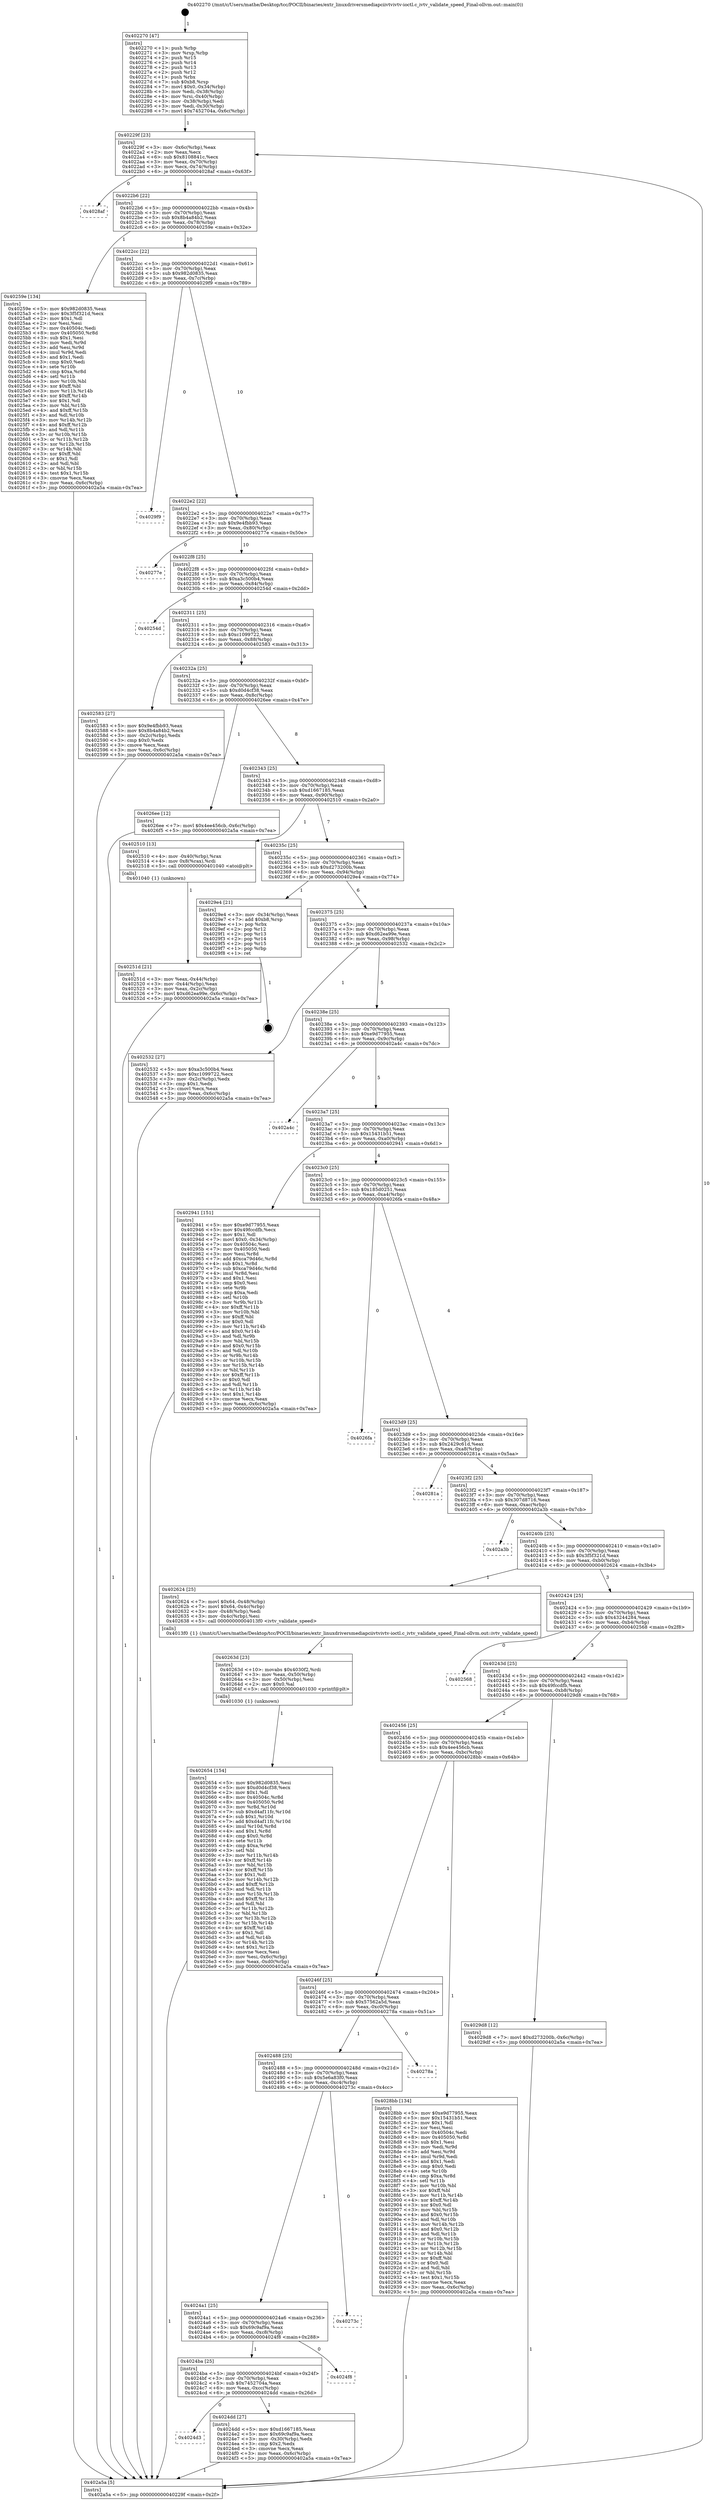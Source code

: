 digraph "0x402270" {
  label = "0x402270 (/mnt/c/Users/mathe/Desktop/tcc/POCII/binaries/extr_linuxdriversmediapciivtvivtv-ioctl.c_ivtv_validate_speed_Final-ollvm.out::main(0))"
  labelloc = "t"
  node[shape=record]

  Entry [label="",width=0.3,height=0.3,shape=circle,fillcolor=black,style=filled]
  "0x40229f" [label="{
     0x40229f [23]\l
     | [instrs]\l
     &nbsp;&nbsp;0x40229f \<+3\>: mov -0x6c(%rbp),%eax\l
     &nbsp;&nbsp;0x4022a2 \<+2\>: mov %eax,%ecx\l
     &nbsp;&nbsp;0x4022a4 \<+6\>: sub $0x8108841c,%ecx\l
     &nbsp;&nbsp;0x4022aa \<+3\>: mov %eax,-0x70(%rbp)\l
     &nbsp;&nbsp;0x4022ad \<+3\>: mov %ecx,-0x74(%rbp)\l
     &nbsp;&nbsp;0x4022b0 \<+6\>: je 00000000004028af \<main+0x63f\>\l
  }"]
  "0x4028af" [label="{
     0x4028af\l
  }", style=dashed]
  "0x4022b6" [label="{
     0x4022b6 [22]\l
     | [instrs]\l
     &nbsp;&nbsp;0x4022b6 \<+5\>: jmp 00000000004022bb \<main+0x4b\>\l
     &nbsp;&nbsp;0x4022bb \<+3\>: mov -0x70(%rbp),%eax\l
     &nbsp;&nbsp;0x4022be \<+5\>: sub $0x8b4a84b2,%eax\l
     &nbsp;&nbsp;0x4022c3 \<+3\>: mov %eax,-0x78(%rbp)\l
     &nbsp;&nbsp;0x4022c6 \<+6\>: je 000000000040259e \<main+0x32e\>\l
  }"]
  Exit [label="",width=0.3,height=0.3,shape=circle,fillcolor=black,style=filled,peripheries=2]
  "0x40259e" [label="{
     0x40259e [134]\l
     | [instrs]\l
     &nbsp;&nbsp;0x40259e \<+5\>: mov $0x982d0835,%eax\l
     &nbsp;&nbsp;0x4025a3 \<+5\>: mov $0x3f5f321d,%ecx\l
     &nbsp;&nbsp;0x4025a8 \<+2\>: mov $0x1,%dl\l
     &nbsp;&nbsp;0x4025aa \<+2\>: xor %esi,%esi\l
     &nbsp;&nbsp;0x4025ac \<+7\>: mov 0x40504c,%edi\l
     &nbsp;&nbsp;0x4025b3 \<+8\>: mov 0x405050,%r8d\l
     &nbsp;&nbsp;0x4025bb \<+3\>: sub $0x1,%esi\l
     &nbsp;&nbsp;0x4025be \<+3\>: mov %edi,%r9d\l
     &nbsp;&nbsp;0x4025c1 \<+3\>: add %esi,%r9d\l
     &nbsp;&nbsp;0x4025c4 \<+4\>: imul %r9d,%edi\l
     &nbsp;&nbsp;0x4025c8 \<+3\>: and $0x1,%edi\l
     &nbsp;&nbsp;0x4025cb \<+3\>: cmp $0x0,%edi\l
     &nbsp;&nbsp;0x4025ce \<+4\>: sete %r10b\l
     &nbsp;&nbsp;0x4025d2 \<+4\>: cmp $0xa,%r8d\l
     &nbsp;&nbsp;0x4025d6 \<+4\>: setl %r11b\l
     &nbsp;&nbsp;0x4025da \<+3\>: mov %r10b,%bl\l
     &nbsp;&nbsp;0x4025dd \<+3\>: xor $0xff,%bl\l
     &nbsp;&nbsp;0x4025e0 \<+3\>: mov %r11b,%r14b\l
     &nbsp;&nbsp;0x4025e3 \<+4\>: xor $0xff,%r14b\l
     &nbsp;&nbsp;0x4025e7 \<+3\>: xor $0x1,%dl\l
     &nbsp;&nbsp;0x4025ea \<+3\>: mov %bl,%r15b\l
     &nbsp;&nbsp;0x4025ed \<+4\>: and $0xff,%r15b\l
     &nbsp;&nbsp;0x4025f1 \<+3\>: and %dl,%r10b\l
     &nbsp;&nbsp;0x4025f4 \<+3\>: mov %r14b,%r12b\l
     &nbsp;&nbsp;0x4025f7 \<+4\>: and $0xff,%r12b\l
     &nbsp;&nbsp;0x4025fb \<+3\>: and %dl,%r11b\l
     &nbsp;&nbsp;0x4025fe \<+3\>: or %r10b,%r15b\l
     &nbsp;&nbsp;0x402601 \<+3\>: or %r11b,%r12b\l
     &nbsp;&nbsp;0x402604 \<+3\>: xor %r12b,%r15b\l
     &nbsp;&nbsp;0x402607 \<+3\>: or %r14b,%bl\l
     &nbsp;&nbsp;0x40260a \<+3\>: xor $0xff,%bl\l
     &nbsp;&nbsp;0x40260d \<+3\>: or $0x1,%dl\l
     &nbsp;&nbsp;0x402610 \<+2\>: and %dl,%bl\l
     &nbsp;&nbsp;0x402612 \<+3\>: or %bl,%r15b\l
     &nbsp;&nbsp;0x402615 \<+4\>: test $0x1,%r15b\l
     &nbsp;&nbsp;0x402619 \<+3\>: cmovne %ecx,%eax\l
     &nbsp;&nbsp;0x40261c \<+3\>: mov %eax,-0x6c(%rbp)\l
     &nbsp;&nbsp;0x40261f \<+5\>: jmp 0000000000402a5a \<main+0x7ea\>\l
  }"]
  "0x4022cc" [label="{
     0x4022cc [22]\l
     | [instrs]\l
     &nbsp;&nbsp;0x4022cc \<+5\>: jmp 00000000004022d1 \<main+0x61\>\l
     &nbsp;&nbsp;0x4022d1 \<+3\>: mov -0x70(%rbp),%eax\l
     &nbsp;&nbsp;0x4022d4 \<+5\>: sub $0x982d0835,%eax\l
     &nbsp;&nbsp;0x4022d9 \<+3\>: mov %eax,-0x7c(%rbp)\l
     &nbsp;&nbsp;0x4022dc \<+6\>: je 00000000004029f9 \<main+0x789\>\l
  }"]
  "0x402654" [label="{
     0x402654 [154]\l
     | [instrs]\l
     &nbsp;&nbsp;0x402654 \<+5\>: mov $0x982d0835,%esi\l
     &nbsp;&nbsp;0x402659 \<+5\>: mov $0xd0d4cf38,%ecx\l
     &nbsp;&nbsp;0x40265e \<+2\>: mov $0x1,%dl\l
     &nbsp;&nbsp;0x402660 \<+8\>: mov 0x40504c,%r8d\l
     &nbsp;&nbsp;0x402668 \<+8\>: mov 0x405050,%r9d\l
     &nbsp;&nbsp;0x402670 \<+3\>: mov %r8d,%r10d\l
     &nbsp;&nbsp;0x402673 \<+7\>: sub $0xd4af11fc,%r10d\l
     &nbsp;&nbsp;0x40267a \<+4\>: sub $0x1,%r10d\l
     &nbsp;&nbsp;0x40267e \<+7\>: add $0xd4af11fc,%r10d\l
     &nbsp;&nbsp;0x402685 \<+4\>: imul %r10d,%r8d\l
     &nbsp;&nbsp;0x402689 \<+4\>: and $0x1,%r8d\l
     &nbsp;&nbsp;0x40268d \<+4\>: cmp $0x0,%r8d\l
     &nbsp;&nbsp;0x402691 \<+4\>: sete %r11b\l
     &nbsp;&nbsp;0x402695 \<+4\>: cmp $0xa,%r9d\l
     &nbsp;&nbsp;0x402699 \<+3\>: setl %bl\l
     &nbsp;&nbsp;0x40269c \<+3\>: mov %r11b,%r14b\l
     &nbsp;&nbsp;0x40269f \<+4\>: xor $0xff,%r14b\l
     &nbsp;&nbsp;0x4026a3 \<+3\>: mov %bl,%r15b\l
     &nbsp;&nbsp;0x4026a6 \<+4\>: xor $0xff,%r15b\l
     &nbsp;&nbsp;0x4026aa \<+3\>: xor $0x1,%dl\l
     &nbsp;&nbsp;0x4026ad \<+3\>: mov %r14b,%r12b\l
     &nbsp;&nbsp;0x4026b0 \<+4\>: and $0xff,%r12b\l
     &nbsp;&nbsp;0x4026b4 \<+3\>: and %dl,%r11b\l
     &nbsp;&nbsp;0x4026b7 \<+3\>: mov %r15b,%r13b\l
     &nbsp;&nbsp;0x4026ba \<+4\>: and $0xff,%r13b\l
     &nbsp;&nbsp;0x4026be \<+2\>: and %dl,%bl\l
     &nbsp;&nbsp;0x4026c0 \<+3\>: or %r11b,%r12b\l
     &nbsp;&nbsp;0x4026c3 \<+3\>: or %bl,%r13b\l
     &nbsp;&nbsp;0x4026c6 \<+3\>: xor %r13b,%r12b\l
     &nbsp;&nbsp;0x4026c9 \<+3\>: or %r15b,%r14b\l
     &nbsp;&nbsp;0x4026cc \<+4\>: xor $0xff,%r14b\l
     &nbsp;&nbsp;0x4026d0 \<+3\>: or $0x1,%dl\l
     &nbsp;&nbsp;0x4026d3 \<+3\>: and %dl,%r14b\l
     &nbsp;&nbsp;0x4026d6 \<+3\>: or %r14b,%r12b\l
     &nbsp;&nbsp;0x4026d9 \<+4\>: test $0x1,%r12b\l
     &nbsp;&nbsp;0x4026dd \<+3\>: cmovne %ecx,%esi\l
     &nbsp;&nbsp;0x4026e0 \<+3\>: mov %esi,-0x6c(%rbp)\l
     &nbsp;&nbsp;0x4026e3 \<+6\>: mov %eax,-0xd0(%rbp)\l
     &nbsp;&nbsp;0x4026e9 \<+5\>: jmp 0000000000402a5a \<main+0x7ea\>\l
  }"]
  "0x4029f9" [label="{
     0x4029f9\l
  }", style=dashed]
  "0x4022e2" [label="{
     0x4022e2 [22]\l
     | [instrs]\l
     &nbsp;&nbsp;0x4022e2 \<+5\>: jmp 00000000004022e7 \<main+0x77\>\l
     &nbsp;&nbsp;0x4022e7 \<+3\>: mov -0x70(%rbp),%eax\l
     &nbsp;&nbsp;0x4022ea \<+5\>: sub $0x9e4fbb93,%eax\l
     &nbsp;&nbsp;0x4022ef \<+3\>: mov %eax,-0x80(%rbp)\l
     &nbsp;&nbsp;0x4022f2 \<+6\>: je 000000000040277e \<main+0x50e\>\l
  }"]
  "0x40263d" [label="{
     0x40263d [23]\l
     | [instrs]\l
     &nbsp;&nbsp;0x40263d \<+10\>: movabs $0x4030f2,%rdi\l
     &nbsp;&nbsp;0x402647 \<+3\>: mov %eax,-0x50(%rbp)\l
     &nbsp;&nbsp;0x40264a \<+3\>: mov -0x50(%rbp),%esi\l
     &nbsp;&nbsp;0x40264d \<+2\>: mov $0x0,%al\l
     &nbsp;&nbsp;0x40264f \<+5\>: call 0000000000401030 \<printf@plt\>\l
     | [calls]\l
     &nbsp;&nbsp;0x401030 \{1\} (unknown)\l
  }"]
  "0x40277e" [label="{
     0x40277e\l
  }", style=dashed]
  "0x4022f8" [label="{
     0x4022f8 [25]\l
     | [instrs]\l
     &nbsp;&nbsp;0x4022f8 \<+5\>: jmp 00000000004022fd \<main+0x8d\>\l
     &nbsp;&nbsp;0x4022fd \<+3\>: mov -0x70(%rbp),%eax\l
     &nbsp;&nbsp;0x402300 \<+5\>: sub $0xa3c500b4,%eax\l
     &nbsp;&nbsp;0x402305 \<+6\>: mov %eax,-0x84(%rbp)\l
     &nbsp;&nbsp;0x40230b \<+6\>: je 000000000040254d \<main+0x2dd\>\l
  }"]
  "0x40251d" [label="{
     0x40251d [21]\l
     | [instrs]\l
     &nbsp;&nbsp;0x40251d \<+3\>: mov %eax,-0x44(%rbp)\l
     &nbsp;&nbsp;0x402520 \<+3\>: mov -0x44(%rbp),%eax\l
     &nbsp;&nbsp;0x402523 \<+3\>: mov %eax,-0x2c(%rbp)\l
     &nbsp;&nbsp;0x402526 \<+7\>: movl $0xd62ea99e,-0x6c(%rbp)\l
     &nbsp;&nbsp;0x40252d \<+5\>: jmp 0000000000402a5a \<main+0x7ea\>\l
  }"]
  "0x40254d" [label="{
     0x40254d\l
  }", style=dashed]
  "0x402311" [label="{
     0x402311 [25]\l
     | [instrs]\l
     &nbsp;&nbsp;0x402311 \<+5\>: jmp 0000000000402316 \<main+0xa6\>\l
     &nbsp;&nbsp;0x402316 \<+3\>: mov -0x70(%rbp),%eax\l
     &nbsp;&nbsp;0x402319 \<+5\>: sub $0xc1099722,%eax\l
     &nbsp;&nbsp;0x40231e \<+6\>: mov %eax,-0x88(%rbp)\l
     &nbsp;&nbsp;0x402324 \<+6\>: je 0000000000402583 \<main+0x313\>\l
  }"]
  "0x402270" [label="{
     0x402270 [47]\l
     | [instrs]\l
     &nbsp;&nbsp;0x402270 \<+1\>: push %rbp\l
     &nbsp;&nbsp;0x402271 \<+3\>: mov %rsp,%rbp\l
     &nbsp;&nbsp;0x402274 \<+2\>: push %r15\l
     &nbsp;&nbsp;0x402276 \<+2\>: push %r14\l
     &nbsp;&nbsp;0x402278 \<+2\>: push %r13\l
     &nbsp;&nbsp;0x40227a \<+2\>: push %r12\l
     &nbsp;&nbsp;0x40227c \<+1\>: push %rbx\l
     &nbsp;&nbsp;0x40227d \<+7\>: sub $0xb8,%rsp\l
     &nbsp;&nbsp;0x402284 \<+7\>: movl $0x0,-0x34(%rbp)\l
     &nbsp;&nbsp;0x40228b \<+3\>: mov %edi,-0x38(%rbp)\l
     &nbsp;&nbsp;0x40228e \<+4\>: mov %rsi,-0x40(%rbp)\l
     &nbsp;&nbsp;0x402292 \<+3\>: mov -0x38(%rbp),%edi\l
     &nbsp;&nbsp;0x402295 \<+3\>: mov %edi,-0x30(%rbp)\l
     &nbsp;&nbsp;0x402298 \<+7\>: movl $0x7452704a,-0x6c(%rbp)\l
  }"]
  "0x402583" [label="{
     0x402583 [27]\l
     | [instrs]\l
     &nbsp;&nbsp;0x402583 \<+5\>: mov $0x9e4fbb93,%eax\l
     &nbsp;&nbsp;0x402588 \<+5\>: mov $0x8b4a84b2,%ecx\l
     &nbsp;&nbsp;0x40258d \<+3\>: mov -0x2c(%rbp),%edx\l
     &nbsp;&nbsp;0x402590 \<+3\>: cmp $0x0,%edx\l
     &nbsp;&nbsp;0x402593 \<+3\>: cmove %ecx,%eax\l
     &nbsp;&nbsp;0x402596 \<+3\>: mov %eax,-0x6c(%rbp)\l
     &nbsp;&nbsp;0x402599 \<+5\>: jmp 0000000000402a5a \<main+0x7ea\>\l
  }"]
  "0x40232a" [label="{
     0x40232a [25]\l
     | [instrs]\l
     &nbsp;&nbsp;0x40232a \<+5\>: jmp 000000000040232f \<main+0xbf\>\l
     &nbsp;&nbsp;0x40232f \<+3\>: mov -0x70(%rbp),%eax\l
     &nbsp;&nbsp;0x402332 \<+5\>: sub $0xd0d4cf38,%eax\l
     &nbsp;&nbsp;0x402337 \<+6\>: mov %eax,-0x8c(%rbp)\l
     &nbsp;&nbsp;0x40233d \<+6\>: je 00000000004026ee \<main+0x47e\>\l
  }"]
  "0x402a5a" [label="{
     0x402a5a [5]\l
     | [instrs]\l
     &nbsp;&nbsp;0x402a5a \<+5\>: jmp 000000000040229f \<main+0x2f\>\l
  }"]
  "0x4026ee" [label="{
     0x4026ee [12]\l
     | [instrs]\l
     &nbsp;&nbsp;0x4026ee \<+7\>: movl $0x4ee456cb,-0x6c(%rbp)\l
     &nbsp;&nbsp;0x4026f5 \<+5\>: jmp 0000000000402a5a \<main+0x7ea\>\l
  }"]
  "0x402343" [label="{
     0x402343 [25]\l
     | [instrs]\l
     &nbsp;&nbsp;0x402343 \<+5\>: jmp 0000000000402348 \<main+0xd8\>\l
     &nbsp;&nbsp;0x402348 \<+3\>: mov -0x70(%rbp),%eax\l
     &nbsp;&nbsp;0x40234b \<+5\>: sub $0xd1667185,%eax\l
     &nbsp;&nbsp;0x402350 \<+6\>: mov %eax,-0x90(%rbp)\l
     &nbsp;&nbsp;0x402356 \<+6\>: je 0000000000402510 \<main+0x2a0\>\l
  }"]
  "0x4024d3" [label="{
     0x4024d3\l
  }", style=dashed]
  "0x402510" [label="{
     0x402510 [13]\l
     | [instrs]\l
     &nbsp;&nbsp;0x402510 \<+4\>: mov -0x40(%rbp),%rax\l
     &nbsp;&nbsp;0x402514 \<+4\>: mov 0x8(%rax),%rdi\l
     &nbsp;&nbsp;0x402518 \<+5\>: call 0000000000401040 \<atoi@plt\>\l
     | [calls]\l
     &nbsp;&nbsp;0x401040 \{1\} (unknown)\l
  }"]
  "0x40235c" [label="{
     0x40235c [25]\l
     | [instrs]\l
     &nbsp;&nbsp;0x40235c \<+5\>: jmp 0000000000402361 \<main+0xf1\>\l
     &nbsp;&nbsp;0x402361 \<+3\>: mov -0x70(%rbp),%eax\l
     &nbsp;&nbsp;0x402364 \<+5\>: sub $0xd273200b,%eax\l
     &nbsp;&nbsp;0x402369 \<+6\>: mov %eax,-0x94(%rbp)\l
     &nbsp;&nbsp;0x40236f \<+6\>: je 00000000004029e4 \<main+0x774\>\l
  }"]
  "0x4024dd" [label="{
     0x4024dd [27]\l
     | [instrs]\l
     &nbsp;&nbsp;0x4024dd \<+5\>: mov $0xd1667185,%eax\l
     &nbsp;&nbsp;0x4024e2 \<+5\>: mov $0x69c9af9a,%ecx\l
     &nbsp;&nbsp;0x4024e7 \<+3\>: mov -0x30(%rbp),%edx\l
     &nbsp;&nbsp;0x4024ea \<+3\>: cmp $0x2,%edx\l
     &nbsp;&nbsp;0x4024ed \<+3\>: cmovne %ecx,%eax\l
     &nbsp;&nbsp;0x4024f0 \<+3\>: mov %eax,-0x6c(%rbp)\l
     &nbsp;&nbsp;0x4024f3 \<+5\>: jmp 0000000000402a5a \<main+0x7ea\>\l
  }"]
  "0x4029e4" [label="{
     0x4029e4 [21]\l
     | [instrs]\l
     &nbsp;&nbsp;0x4029e4 \<+3\>: mov -0x34(%rbp),%eax\l
     &nbsp;&nbsp;0x4029e7 \<+7\>: add $0xb8,%rsp\l
     &nbsp;&nbsp;0x4029ee \<+1\>: pop %rbx\l
     &nbsp;&nbsp;0x4029ef \<+2\>: pop %r12\l
     &nbsp;&nbsp;0x4029f1 \<+2\>: pop %r13\l
     &nbsp;&nbsp;0x4029f3 \<+2\>: pop %r14\l
     &nbsp;&nbsp;0x4029f5 \<+2\>: pop %r15\l
     &nbsp;&nbsp;0x4029f7 \<+1\>: pop %rbp\l
     &nbsp;&nbsp;0x4029f8 \<+1\>: ret\l
  }"]
  "0x402375" [label="{
     0x402375 [25]\l
     | [instrs]\l
     &nbsp;&nbsp;0x402375 \<+5\>: jmp 000000000040237a \<main+0x10a\>\l
     &nbsp;&nbsp;0x40237a \<+3\>: mov -0x70(%rbp),%eax\l
     &nbsp;&nbsp;0x40237d \<+5\>: sub $0xd62ea99e,%eax\l
     &nbsp;&nbsp;0x402382 \<+6\>: mov %eax,-0x98(%rbp)\l
     &nbsp;&nbsp;0x402388 \<+6\>: je 0000000000402532 \<main+0x2c2\>\l
  }"]
  "0x4024ba" [label="{
     0x4024ba [25]\l
     | [instrs]\l
     &nbsp;&nbsp;0x4024ba \<+5\>: jmp 00000000004024bf \<main+0x24f\>\l
     &nbsp;&nbsp;0x4024bf \<+3\>: mov -0x70(%rbp),%eax\l
     &nbsp;&nbsp;0x4024c2 \<+5\>: sub $0x7452704a,%eax\l
     &nbsp;&nbsp;0x4024c7 \<+6\>: mov %eax,-0xcc(%rbp)\l
     &nbsp;&nbsp;0x4024cd \<+6\>: je 00000000004024dd \<main+0x26d\>\l
  }"]
  "0x402532" [label="{
     0x402532 [27]\l
     | [instrs]\l
     &nbsp;&nbsp;0x402532 \<+5\>: mov $0xa3c500b4,%eax\l
     &nbsp;&nbsp;0x402537 \<+5\>: mov $0xc1099722,%ecx\l
     &nbsp;&nbsp;0x40253c \<+3\>: mov -0x2c(%rbp),%edx\l
     &nbsp;&nbsp;0x40253f \<+3\>: cmp $0x1,%edx\l
     &nbsp;&nbsp;0x402542 \<+3\>: cmovl %ecx,%eax\l
     &nbsp;&nbsp;0x402545 \<+3\>: mov %eax,-0x6c(%rbp)\l
     &nbsp;&nbsp;0x402548 \<+5\>: jmp 0000000000402a5a \<main+0x7ea\>\l
  }"]
  "0x40238e" [label="{
     0x40238e [25]\l
     | [instrs]\l
     &nbsp;&nbsp;0x40238e \<+5\>: jmp 0000000000402393 \<main+0x123\>\l
     &nbsp;&nbsp;0x402393 \<+3\>: mov -0x70(%rbp),%eax\l
     &nbsp;&nbsp;0x402396 \<+5\>: sub $0xe9d77955,%eax\l
     &nbsp;&nbsp;0x40239b \<+6\>: mov %eax,-0x9c(%rbp)\l
     &nbsp;&nbsp;0x4023a1 \<+6\>: je 0000000000402a4c \<main+0x7dc\>\l
  }"]
  "0x4024f8" [label="{
     0x4024f8\l
  }", style=dashed]
  "0x402a4c" [label="{
     0x402a4c\l
  }", style=dashed]
  "0x4023a7" [label="{
     0x4023a7 [25]\l
     | [instrs]\l
     &nbsp;&nbsp;0x4023a7 \<+5\>: jmp 00000000004023ac \<main+0x13c\>\l
     &nbsp;&nbsp;0x4023ac \<+3\>: mov -0x70(%rbp),%eax\l
     &nbsp;&nbsp;0x4023af \<+5\>: sub $0x15431b51,%eax\l
     &nbsp;&nbsp;0x4023b4 \<+6\>: mov %eax,-0xa0(%rbp)\l
     &nbsp;&nbsp;0x4023ba \<+6\>: je 0000000000402941 \<main+0x6d1\>\l
  }"]
  "0x4024a1" [label="{
     0x4024a1 [25]\l
     | [instrs]\l
     &nbsp;&nbsp;0x4024a1 \<+5\>: jmp 00000000004024a6 \<main+0x236\>\l
     &nbsp;&nbsp;0x4024a6 \<+3\>: mov -0x70(%rbp),%eax\l
     &nbsp;&nbsp;0x4024a9 \<+5\>: sub $0x69c9af9a,%eax\l
     &nbsp;&nbsp;0x4024ae \<+6\>: mov %eax,-0xc8(%rbp)\l
     &nbsp;&nbsp;0x4024b4 \<+6\>: je 00000000004024f8 \<main+0x288\>\l
  }"]
  "0x402941" [label="{
     0x402941 [151]\l
     | [instrs]\l
     &nbsp;&nbsp;0x402941 \<+5\>: mov $0xe9d77955,%eax\l
     &nbsp;&nbsp;0x402946 \<+5\>: mov $0x49fccdfb,%ecx\l
     &nbsp;&nbsp;0x40294b \<+2\>: mov $0x1,%dl\l
     &nbsp;&nbsp;0x40294d \<+7\>: movl $0x0,-0x34(%rbp)\l
     &nbsp;&nbsp;0x402954 \<+7\>: mov 0x40504c,%esi\l
     &nbsp;&nbsp;0x40295b \<+7\>: mov 0x405050,%edi\l
     &nbsp;&nbsp;0x402962 \<+3\>: mov %esi,%r8d\l
     &nbsp;&nbsp;0x402965 \<+7\>: add $0xca79d46c,%r8d\l
     &nbsp;&nbsp;0x40296c \<+4\>: sub $0x1,%r8d\l
     &nbsp;&nbsp;0x402970 \<+7\>: sub $0xca79d46c,%r8d\l
     &nbsp;&nbsp;0x402977 \<+4\>: imul %r8d,%esi\l
     &nbsp;&nbsp;0x40297b \<+3\>: and $0x1,%esi\l
     &nbsp;&nbsp;0x40297e \<+3\>: cmp $0x0,%esi\l
     &nbsp;&nbsp;0x402981 \<+4\>: sete %r9b\l
     &nbsp;&nbsp;0x402985 \<+3\>: cmp $0xa,%edi\l
     &nbsp;&nbsp;0x402988 \<+4\>: setl %r10b\l
     &nbsp;&nbsp;0x40298c \<+3\>: mov %r9b,%r11b\l
     &nbsp;&nbsp;0x40298f \<+4\>: xor $0xff,%r11b\l
     &nbsp;&nbsp;0x402993 \<+3\>: mov %r10b,%bl\l
     &nbsp;&nbsp;0x402996 \<+3\>: xor $0xff,%bl\l
     &nbsp;&nbsp;0x402999 \<+3\>: xor $0x0,%dl\l
     &nbsp;&nbsp;0x40299c \<+3\>: mov %r11b,%r14b\l
     &nbsp;&nbsp;0x40299f \<+4\>: and $0x0,%r14b\l
     &nbsp;&nbsp;0x4029a3 \<+3\>: and %dl,%r9b\l
     &nbsp;&nbsp;0x4029a6 \<+3\>: mov %bl,%r15b\l
     &nbsp;&nbsp;0x4029a9 \<+4\>: and $0x0,%r15b\l
     &nbsp;&nbsp;0x4029ad \<+3\>: and %dl,%r10b\l
     &nbsp;&nbsp;0x4029b0 \<+3\>: or %r9b,%r14b\l
     &nbsp;&nbsp;0x4029b3 \<+3\>: or %r10b,%r15b\l
     &nbsp;&nbsp;0x4029b6 \<+3\>: xor %r15b,%r14b\l
     &nbsp;&nbsp;0x4029b9 \<+3\>: or %bl,%r11b\l
     &nbsp;&nbsp;0x4029bc \<+4\>: xor $0xff,%r11b\l
     &nbsp;&nbsp;0x4029c0 \<+3\>: or $0x0,%dl\l
     &nbsp;&nbsp;0x4029c3 \<+3\>: and %dl,%r11b\l
     &nbsp;&nbsp;0x4029c6 \<+3\>: or %r11b,%r14b\l
     &nbsp;&nbsp;0x4029c9 \<+4\>: test $0x1,%r14b\l
     &nbsp;&nbsp;0x4029cd \<+3\>: cmovne %ecx,%eax\l
     &nbsp;&nbsp;0x4029d0 \<+3\>: mov %eax,-0x6c(%rbp)\l
     &nbsp;&nbsp;0x4029d3 \<+5\>: jmp 0000000000402a5a \<main+0x7ea\>\l
  }"]
  "0x4023c0" [label="{
     0x4023c0 [25]\l
     | [instrs]\l
     &nbsp;&nbsp;0x4023c0 \<+5\>: jmp 00000000004023c5 \<main+0x155\>\l
     &nbsp;&nbsp;0x4023c5 \<+3\>: mov -0x70(%rbp),%eax\l
     &nbsp;&nbsp;0x4023c8 \<+5\>: sub $0x185d0251,%eax\l
     &nbsp;&nbsp;0x4023cd \<+6\>: mov %eax,-0xa4(%rbp)\l
     &nbsp;&nbsp;0x4023d3 \<+6\>: je 00000000004026fa \<main+0x48a\>\l
  }"]
  "0x40273c" [label="{
     0x40273c\l
  }", style=dashed]
  "0x4026fa" [label="{
     0x4026fa\l
  }", style=dashed]
  "0x4023d9" [label="{
     0x4023d9 [25]\l
     | [instrs]\l
     &nbsp;&nbsp;0x4023d9 \<+5\>: jmp 00000000004023de \<main+0x16e\>\l
     &nbsp;&nbsp;0x4023de \<+3\>: mov -0x70(%rbp),%eax\l
     &nbsp;&nbsp;0x4023e1 \<+5\>: sub $0x2429c61d,%eax\l
     &nbsp;&nbsp;0x4023e6 \<+6\>: mov %eax,-0xa8(%rbp)\l
     &nbsp;&nbsp;0x4023ec \<+6\>: je 000000000040281a \<main+0x5aa\>\l
  }"]
  "0x402488" [label="{
     0x402488 [25]\l
     | [instrs]\l
     &nbsp;&nbsp;0x402488 \<+5\>: jmp 000000000040248d \<main+0x21d\>\l
     &nbsp;&nbsp;0x40248d \<+3\>: mov -0x70(%rbp),%eax\l
     &nbsp;&nbsp;0x402490 \<+5\>: sub $0x5e6a83f0,%eax\l
     &nbsp;&nbsp;0x402495 \<+6\>: mov %eax,-0xc4(%rbp)\l
     &nbsp;&nbsp;0x40249b \<+6\>: je 000000000040273c \<main+0x4cc\>\l
  }"]
  "0x40281a" [label="{
     0x40281a\l
  }", style=dashed]
  "0x4023f2" [label="{
     0x4023f2 [25]\l
     | [instrs]\l
     &nbsp;&nbsp;0x4023f2 \<+5\>: jmp 00000000004023f7 \<main+0x187\>\l
     &nbsp;&nbsp;0x4023f7 \<+3\>: mov -0x70(%rbp),%eax\l
     &nbsp;&nbsp;0x4023fa \<+5\>: sub $0x307d8716,%eax\l
     &nbsp;&nbsp;0x4023ff \<+6\>: mov %eax,-0xac(%rbp)\l
     &nbsp;&nbsp;0x402405 \<+6\>: je 0000000000402a3b \<main+0x7cb\>\l
  }"]
  "0x40278a" [label="{
     0x40278a\l
  }", style=dashed]
  "0x402a3b" [label="{
     0x402a3b\l
  }", style=dashed]
  "0x40240b" [label="{
     0x40240b [25]\l
     | [instrs]\l
     &nbsp;&nbsp;0x40240b \<+5\>: jmp 0000000000402410 \<main+0x1a0\>\l
     &nbsp;&nbsp;0x402410 \<+3\>: mov -0x70(%rbp),%eax\l
     &nbsp;&nbsp;0x402413 \<+5\>: sub $0x3f5f321d,%eax\l
     &nbsp;&nbsp;0x402418 \<+6\>: mov %eax,-0xb0(%rbp)\l
     &nbsp;&nbsp;0x40241e \<+6\>: je 0000000000402624 \<main+0x3b4\>\l
  }"]
  "0x40246f" [label="{
     0x40246f [25]\l
     | [instrs]\l
     &nbsp;&nbsp;0x40246f \<+5\>: jmp 0000000000402474 \<main+0x204\>\l
     &nbsp;&nbsp;0x402474 \<+3\>: mov -0x70(%rbp),%eax\l
     &nbsp;&nbsp;0x402477 \<+5\>: sub $0x57562a5d,%eax\l
     &nbsp;&nbsp;0x40247c \<+6\>: mov %eax,-0xc0(%rbp)\l
     &nbsp;&nbsp;0x402482 \<+6\>: je 000000000040278a \<main+0x51a\>\l
  }"]
  "0x402624" [label="{
     0x402624 [25]\l
     | [instrs]\l
     &nbsp;&nbsp;0x402624 \<+7\>: movl $0x64,-0x48(%rbp)\l
     &nbsp;&nbsp;0x40262b \<+7\>: movl $0x64,-0x4c(%rbp)\l
     &nbsp;&nbsp;0x402632 \<+3\>: mov -0x48(%rbp),%edi\l
     &nbsp;&nbsp;0x402635 \<+3\>: mov -0x4c(%rbp),%esi\l
     &nbsp;&nbsp;0x402638 \<+5\>: call 00000000004013f0 \<ivtv_validate_speed\>\l
     | [calls]\l
     &nbsp;&nbsp;0x4013f0 \{1\} (/mnt/c/Users/mathe/Desktop/tcc/POCII/binaries/extr_linuxdriversmediapciivtvivtv-ioctl.c_ivtv_validate_speed_Final-ollvm.out::ivtv_validate_speed)\l
  }"]
  "0x402424" [label="{
     0x402424 [25]\l
     | [instrs]\l
     &nbsp;&nbsp;0x402424 \<+5\>: jmp 0000000000402429 \<main+0x1b9\>\l
     &nbsp;&nbsp;0x402429 \<+3\>: mov -0x70(%rbp),%eax\l
     &nbsp;&nbsp;0x40242c \<+5\>: sub $0x43244284,%eax\l
     &nbsp;&nbsp;0x402431 \<+6\>: mov %eax,-0xb4(%rbp)\l
     &nbsp;&nbsp;0x402437 \<+6\>: je 0000000000402568 \<main+0x2f8\>\l
  }"]
  "0x4028bb" [label="{
     0x4028bb [134]\l
     | [instrs]\l
     &nbsp;&nbsp;0x4028bb \<+5\>: mov $0xe9d77955,%eax\l
     &nbsp;&nbsp;0x4028c0 \<+5\>: mov $0x15431b51,%ecx\l
     &nbsp;&nbsp;0x4028c5 \<+2\>: mov $0x1,%dl\l
     &nbsp;&nbsp;0x4028c7 \<+2\>: xor %esi,%esi\l
     &nbsp;&nbsp;0x4028c9 \<+7\>: mov 0x40504c,%edi\l
     &nbsp;&nbsp;0x4028d0 \<+8\>: mov 0x405050,%r8d\l
     &nbsp;&nbsp;0x4028d8 \<+3\>: sub $0x1,%esi\l
     &nbsp;&nbsp;0x4028db \<+3\>: mov %edi,%r9d\l
     &nbsp;&nbsp;0x4028de \<+3\>: add %esi,%r9d\l
     &nbsp;&nbsp;0x4028e1 \<+4\>: imul %r9d,%edi\l
     &nbsp;&nbsp;0x4028e5 \<+3\>: and $0x1,%edi\l
     &nbsp;&nbsp;0x4028e8 \<+3\>: cmp $0x0,%edi\l
     &nbsp;&nbsp;0x4028eb \<+4\>: sete %r10b\l
     &nbsp;&nbsp;0x4028ef \<+4\>: cmp $0xa,%r8d\l
     &nbsp;&nbsp;0x4028f3 \<+4\>: setl %r11b\l
     &nbsp;&nbsp;0x4028f7 \<+3\>: mov %r10b,%bl\l
     &nbsp;&nbsp;0x4028fa \<+3\>: xor $0xff,%bl\l
     &nbsp;&nbsp;0x4028fd \<+3\>: mov %r11b,%r14b\l
     &nbsp;&nbsp;0x402900 \<+4\>: xor $0xff,%r14b\l
     &nbsp;&nbsp;0x402904 \<+3\>: xor $0x0,%dl\l
     &nbsp;&nbsp;0x402907 \<+3\>: mov %bl,%r15b\l
     &nbsp;&nbsp;0x40290a \<+4\>: and $0x0,%r15b\l
     &nbsp;&nbsp;0x40290e \<+3\>: and %dl,%r10b\l
     &nbsp;&nbsp;0x402911 \<+3\>: mov %r14b,%r12b\l
     &nbsp;&nbsp;0x402914 \<+4\>: and $0x0,%r12b\l
     &nbsp;&nbsp;0x402918 \<+3\>: and %dl,%r11b\l
     &nbsp;&nbsp;0x40291b \<+3\>: or %r10b,%r15b\l
     &nbsp;&nbsp;0x40291e \<+3\>: or %r11b,%r12b\l
     &nbsp;&nbsp;0x402921 \<+3\>: xor %r12b,%r15b\l
     &nbsp;&nbsp;0x402924 \<+3\>: or %r14b,%bl\l
     &nbsp;&nbsp;0x402927 \<+3\>: xor $0xff,%bl\l
     &nbsp;&nbsp;0x40292a \<+3\>: or $0x0,%dl\l
     &nbsp;&nbsp;0x40292d \<+2\>: and %dl,%bl\l
     &nbsp;&nbsp;0x40292f \<+3\>: or %bl,%r15b\l
     &nbsp;&nbsp;0x402932 \<+4\>: test $0x1,%r15b\l
     &nbsp;&nbsp;0x402936 \<+3\>: cmovne %ecx,%eax\l
     &nbsp;&nbsp;0x402939 \<+3\>: mov %eax,-0x6c(%rbp)\l
     &nbsp;&nbsp;0x40293c \<+5\>: jmp 0000000000402a5a \<main+0x7ea\>\l
  }"]
  "0x402568" [label="{
     0x402568\l
  }", style=dashed]
  "0x40243d" [label="{
     0x40243d [25]\l
     | [instrs]\l
     &nbsp;&nbsp;0x40243d \<+5\>: jmp 0000000000402442 \<main+0x1d2\>\l
     &nbsp;&nbsp;0x402442 \<+3\>: mov -0x70(%rbp),%eax\l
     &nbsp;&nbsp;0x402445 \<+5\>: sub $0x49fccdfb,%eax\l
     &nbsp;&nbsp;0x40244a \<+6\>: mov %eax,-0xb8(%rbp)\l
     &nbsp;&nbsp;0x402450 \<+6\>: je 00000000004029d8 \<main+0x768\>\l
  }"]
  "0x402456" [label="{
     0x402456 [25]\l
     | [instrs]\l
     &nbsp;&nbsp;0x402456 \<+5\>: jmp 000000000040245b \<main+0x1eb\>\l
     &nbsp;&nbsp;0x40245b \<+3\>: mov -0x70(%rbp),%eax\l
     &nbsp;&nbsp;0x40245e \<+5\>: sub $0x4ee456cb,%eax\l
     &nbsp;&nbsp;0x402463 \<+6\>: mov %eax,-0xbc(%rbp)\l
     &nbsp;&nbsp;0x402469 \<+6\>: je 00000000004028bb \<main+0x64b\>\l
  }"]
  "0x4029d8" [label="{
     0x4029d8 [12]\l
     | [instrs]\l
     &nbsp;&nbsp;0x4029d8 \<+7\>: movl $0xd273200b,-0x6c(%rbp)\l
     &nbsp;&nbsp;0x4029df \<+5\>: jmp 0000000000402a5a \<main+0x7ea\>\l
  }"]
  Entry -> "0x402270" [label=" 1"]
  "0x40229f" -> "0x4028af" [label=" 0"]
  "0x40229f" -> "0x4022b6" [label=" 11"]
  "0x4029e4" -> Exit [label=" 1"]
  "0x4022b6" -> "0x40259e" [label=" 1"]
  "0x4022b6" -> "0x4022cc" [label=" 10"]
  "0x4029d8" -> "0x402a5a" [label=" 1"]
  "0x4022cc" -> "0x4029f9" [label=" 0"]
  "0x4022cc" -> "0x4022e2" [label=" 10"]
  "0x402941" -> "0x402a5a" [label=" 1"]
  "0x4022e2" -> "0x40277e" [label=" 0"]
  "0x4022e2" -> "0x4022f8" [label=" 10"]
  "0x4028bb" -> "0x402a5a" [label=" 1"]
  "0x4022f8" -> "0x40254d" [label=" 0"]
  "0x4022f8" -> "0x402311" [label=" 10"]
  "0x4026ee" -> "0x402a5a" [label=" 1"]
  "0x402311" -> "0x402583" [label=" 1"]
  "0x402311" -> "0x40232a" [label=" 9"]
  "0x402654" -> "0x402a5a" [label=" 1"]
  "0x40232a" -> "0x4026ee" [label=" 1"]
  "0x40232a" -> "0x402343" [label=" 8"]
  "0x40263d" -> "0x402654" [label=" 1"]
  "0x402343" -> "0x402510" [label=" 1"]
  "0x402343" -> "0x40235c" [label=" 7"]
  "0x402624" -> "0x40263d" [label=" 1"]
  "0x40235c" -> "0x4029e4" [label=" 1"]
  "0x40235c" -> "0x402375" [label=" 6"]
  "0x40259e" -> "0x402a5a" [label=" 1"]
  "0x402375" -> "0x402532" [label=" 1"]
  "0x402375" -> "0x40238e" [label=" 5"]
  "0x402532" -> "0x402a5a" [label=" 1"]
  "0x40238e" -> "0x402a4c" [label=" 0"]
  "0x40238e" -> "0x4023a7" [label=" 5"]
  "0x40251d" -> "0x402a5a" [label=" 1"]
  "0x4023a7" -> "0x402941" [label=" 1"]
  "0x4023a7" -> "0x4023c0" [label=" 4"]
  "0x402a5a" -> "0x40229f" [label=" 10"]
  "0x4023c0" -> "0x4026fa" [label=" 0"]
  "0x4023c0" -> "0x4023d9" [label=" 4"]
  "0x402270" -> "0x40229f" [label=" 1"]
  "0x4023d9" -> "0x40281a" [label=" 0"]
  "0x4023d9" -> "0x4023f2" [label=" 4"]
  "0x4024ba" -> "0x4024d3" [label=" 0"]
  "0x4023f2" -> "0x402a3b" [label=" 0"]
  "0x4023f2" -> "0x40240b" [label=" 4"]
  "0x4024ba" -> "0x4024dd" [label=" 1"]
  "0x40240b" -> "0x402624" [label=" 1"]
  "0x40240b" -> "0x402424" [label=" 3"]
  "0x4024a1" -> "0x4024ba" [label=" 1"]
  "0x402424" -> "0x402568" [label=" 0"]
  "0x402424" -> "0x40243d" [label=" 3"]
  "0x4024a1" -> "0x4024f8" [label=" 0"]
  "0x40243d" -> "0x4029d8" [label=" 1"]
  "0x40243d" -> "0x402456" [label=" 2"]
  "0x402510" -> "0x40251d" [label=" 1"]
  "0x402456" -> "0x4028bb" [label=" 1"]
  "0x402456" -> "0x40246f" [label=" 1"]
  "0x402583" -> "0x402a5a" [label=" 1"]
  "0x40246f" -> "0x40278a" [label=" 0"]
  "0x40246f" -> "0x402488" [label=" 1"]
  "0x4024dd" -> "0x402a5a" [label=" 1"]
  "0x402488" -> "0x40273c" [label=" 0"]
  "0x402488" -> "0x4024a1" [label=" 1"]
}

